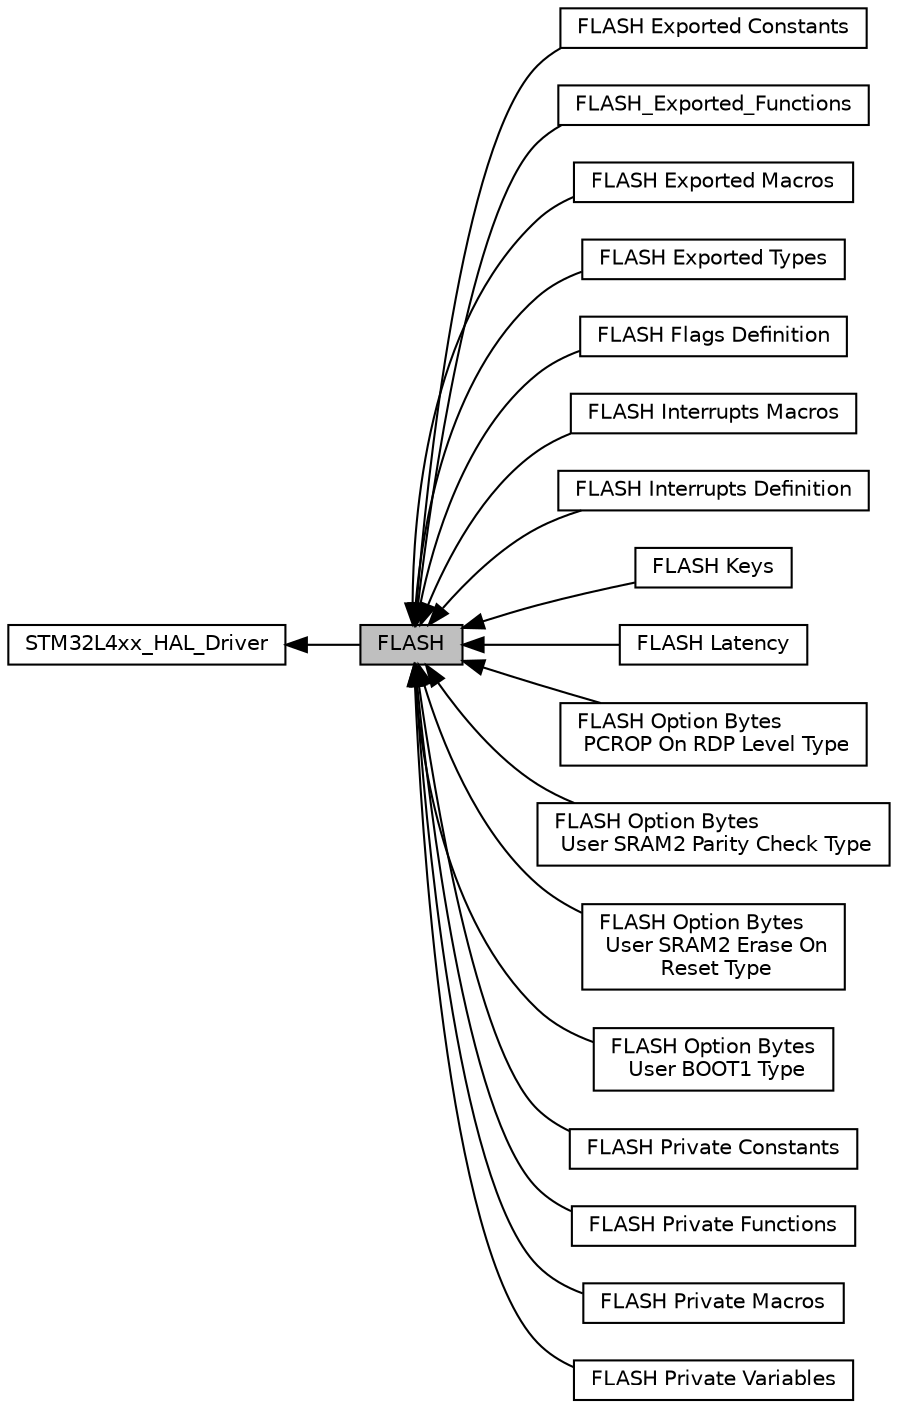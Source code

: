digraph "FLASH"
{
  edge [fontname="Helvetica",fontsize="10",labelfontname="Helvetica",labelfontsize="10"];
  node [fontname="Helvetica",fontsize="10",shape=box];
  rankdir=LR;
  Node1 [label="FLASH",height=0.2,width=0.4,color="black", fillcolor="grey75", style="filled", fontcolor="black",tooltip="FLASH HAL module driver."];
  Node4 [label="FLASH Exported Constants",height=0.2,width=0.4,color="black", fillcolor="white", style="filled",URL="$group___f_l_a_s_h___exported___constants.html",tooltip=" "];
  Node17 [label="FLASH_Exported_Functions",height=0.2,width=0.4,color="black", fillcolor="white", style="filled",URL="$group___f_l_a_s_h___exported___functions.html",tooltip=" "];
  Node13 [label="FLASH Exported Macros",height=0.2,width=0.4,color="black", fillcolor="white", style="filled",URL="$group___f_l_a_s_h___exported___macros.html",tooltip="macros to control FLASH features"];
  Node3 [label="FLASH Exported Types",height=0.2,width=0.4,color="black", fillcolor="white", style="filled",URL="$group___f_l_a_s_h___exported___types.html",tooltip=" "];
  Node11 [label="FLASH Flags Definition",height=0.2,width=0.4,color="black", fillcolor="white", style="filled",URL="$group___f_l_a_s_h___flags.html",tooltip=" "];
  Node14 [label="FLASH Interrupts Macros",height=0.2,width=0.4,color="black", fillcolor="white", style="filled",URL="$group___f_l_a_s_h___interrupt.html",tooltip="macros to handle FLASH interrupts"];
  Node12 [label="FLASH Interrupts Definition",height=0.2,width=0.4,color="black", fillcolor="white", style="filled",URL="$group___f_l_a_s_h___interrupt__definition.html",tooltip="FLASH Interrupt definition."];
  Node10 [label="FLASH Keys",height=0.2,width=0.4,color="black", fillcolor="white", style="filled",URL="$group___f_l_a_s_h___keys.html",tooltip=" "];
  Node9 [label="FLASH Latency",height=0.2,width=0.4,color="black", fillcolor="white", style="filled",URL="$group___f_l_a_s_h___latency.html",tooltip=" "];
  Node8 [label="FLASH Option Bytes\l PCROP On RDP Level Type",height=0.2,width=0.4,color="black", fillcolor="white", style="filled",URL="$group___f_l_a_s_h___o_b___p_c_r_o_p___r_d_p.html",tooltip=" "];
  Node6 [label="FLASH Option Bytes\l User SRAM2 Parity Check Type",height=0.2,width=0.4,color="black", fillcolor="white", style="filled",URL="$group___f_l_a_s_h___o_b___u_s_e_r___s_r_a_m2___p_e.html",tooltip=" "];
  Node7 [label="FLASH Option Bytes\l User SRAM2 Erase On\l Reset Type",height=0.2,width=0.4,color="black", fillcolor="white", style="filled",URL="$group___f_l_a_s_h___o_b___u_s_e_r___s_r_a_m2___r_s_t.html",tooltip=" "];
  Node5 [label="FLASH Option Bytes\l User BOOT1 Type",height=0.2,width=0.4,color="black", fillcolor="white", style="filled",URL="$group___f_l_a_s_h___o_b___u_s_e_r__n_b_o_o_t1.html",tooltip=" "];
  Node15 [label="FLASH Private Constants",height=0.2,width=0.4,color="black", fillcolor="white", style="filled",URL="$group___f_l_a_s_h___private___constants.html",tooltip=" "];
  Node19 [label="FLASH Private Functions",height=0.2,width=0.4,color="black", fillcolor="white", style="filled",URL="$group___f_l_a_s_h___private___functions.html",tooltip=" "];
  Node16 [label="FLASH Private Macros",height=0.2,width=0.4,color="black", fillcolor="white", style="filled",URL="$group___f_l_a_s_h___private___macros.html",tooltip=" "];
  Node18 [label="FLASH Private Variables",height=0.2,width=0.4,color="black", fillcolor="white", style="filled",URL="$group___f_l_a_s_h___private___variables.html",tooltip=" "];
  Node2 [label="STM32L4xx_HAL_Driver",height=0.2,width=0.4,color="black", fillcolor="white", style="filled",URL="$group___s_t_m32_l4xx___h_a_l___driver.html",tooltip=" "];
  Node2->Node1 [shape=plaintext, dir="back", style="solid"];
  Node1->Node3 [shape=plaintext, dir="back", style="solid"];
  Node1->Node4 [shape=plaintext, dir="back", style="solid"];
  Node1->Node5 [shape=plaintext, dir="back", style="solid"];
  Node1->Node6 [shape=plaintext, dir="back", style="solid"];
  Node1->Node7 [shape=plaintext, dir="back", style="solid"];
  Node1->Node8 [shape=plaintext, dir="back", style="solid"];
  Node1->Node9 [shape=plaintext, dir="back", style="solid"];
  Node1->Node10 [shape=plaintext, dir="back", style="solid"];
  Node1->Node11 [shape=plaintext, dir="back", style="solid"];
  Node1->Node12 [shape=plaintext, dir="back", style="solid"];
  Node1->Node13 [shape=plaintext, dir="back", style="solid"];
  Node1->Node14 [shape=plaintext, dir="back", style="solid"];
  Node1->Node15 [shape=plaintext, dir="back", style="solid"];
  Node1->Node16 [shape=plaintext, dir="back", style="solid"];
  Node1->Node17 [shape=plaintext, dir="back", style="solid"];
  Node1->Node18 [shape=plaintext, dir="back", style="solid"];
  Node1->Node19 [shape=plaintext, dir="back", style="solid"];
}
